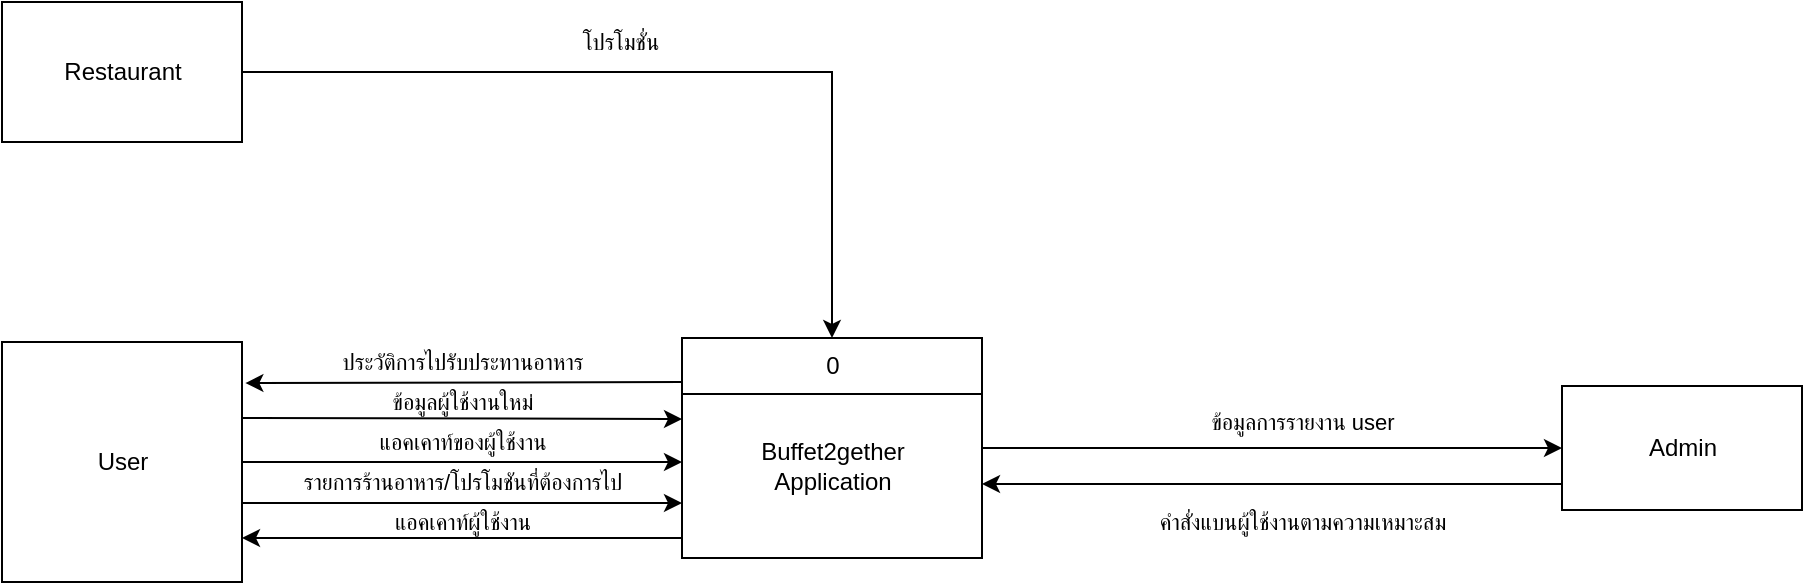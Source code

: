 <mxfile version="12.8.8" pages="4"><diagram id="Ekr2DsSR3dvGfaOWxkSH" name="Page-1"><mxGraphModel dx="1422" dy="745" grid="1" gridSize="10" guides="1" tooltips="1" connect="1" arrows="1" fold="1" page="1" pageScale="1" pageWidth="1169" pageHeight="827" math="0" shadow="0"><root><mxCell id="0"/><mxCell id="1" parent="0"/><mxCell id="URxPF6KLfYyfOSExGo5i-29" value="ข้อมูลการรายงาน user" style="edgeStyle=orthogonalEdgeStyle;rounded=0;orthogonalLoop=1;jettySize=auto;html=1;exitX=1;exitY=0.5;exitDx=0;exitDy=0;entryX=0;entryY=0.5;entryDx=0;entryDy=0;" parent="1" source="URxPF6KLfYyfOSExGo5i-9" target="URxPF6KLfYyfOSExGo5i-16" edge="1"><mxGeometry x="0.103" y="13" relative="1" as="geometry"><mxPoint as="offset"/></mxGeometry></mxCell><mxCell id="URxPF6KLfYyfOSExGo5i-9" value="0&lt;br&gt;&lt;br&gt;&lt;br&gt;Buffet2gether&lt;br&gt;Application" style="swimlane;fontStyle=0;childLayout=stackLayout;horizontal=1;startSize=28;fillColor=#ffffff;horizontalStack=0;resizeParent=1;resizeParentMax=0;resizeLast=0;collapsible=0;marginBottom=0;swimlaneFillColor=#ffffff;html=1;labelPosition=center;verticalLabelPosition=middle;align=center;verticalAlign=top;" parent="1" vertex="1"><mxGeometry x="530" y="288" width="150" height="110" as="geometry"/></mxCell><mxCell id="iYA3DzMT0zbU-g9O0Kyf-1" value="แอคเคาท์ผู้ใช้งาน" style="endArrow=classic;html=1;" parent="URxPF6KLfYyfOSExGo5i-9" edge="1"><mxGeometry y="-8" width="50" height="50" relative="1" as="geometry"><mxPoint y="100" as="sourcePoint"/><mxPoint x="-220" y="100" as="targetPoint"/><mxPoint as="offset"/></mxGeometry></mxCell><mxCell id="URxPF6KLfYyfOSExGo5i-18" value="โปรโมชั่น" style="edgeStyle=orthogonalEdgeStyle;rounded=0;orthogonalLoop=1;jettySize=auto;html=1;exitX=1;exitY=0.5;exitDx=0;exitDy=0;entryX=0.5;entryY=0;entryDx=0;entryDy=0;" parent="1" source="URxPF6KLfYyfOSExGo5i-11" target="URxPF6KLfYyfOSExGo5i-9" edge="1"><mxGeometry x="-0.116" y="15" relative="1" as="geometry"><mxPoint as="offset"/></mxGeometry></mxCell><mxCell id="URxPF6KLfYyfOSExGo5i-11" value="Restaurant" style="html=1;dashed=0;whitespace=wrap;" parent="1" vertex="1"><mxGeometry x="190" y="120" width="120" height="70" as="geometry"/></mxCell><mxCell id="URxPF6KLfYyfOSExGo5i-19" value="แอคเคาท์ของผู้ใช้งาน" style="edgeStyle=orthogonalEdgeStyle;rounded=0;orthogonalLoop=1;jettySize=auto;html=1;exitX=1;exitY=0.5;exitDx=0;exitDy=0;" parent="1" source="URxPF6KLfYyfOSExGo5i-12" edge="1"><mxGeometry y="10" relative="1" as="geometry"><mxPoint as="offset"/><mxPoint x="530" y="350" as="targetPoint"/><Array as="points"><mxPoint x="530" y="350"/></Array></mxGeometry></mxCell><mxCell id="URxPF6KLfYyfOSExGo5i-12" value="User" style="html=1;dashed=0;whitespace=wrap;" parent="1" vertex="1"><mxGeometry x="190" y="290" width="120" height="120" as="geometry"/></mxCell><mxCell id="URxPF6KLfYyfOSExGo5i-20" value="คำสั่งแบนผู้ใช้งานตามความเหมาะสม" style="edgeStyle=orthogonalEdgeStyle;rounded=0;orthogonalLoop=1;jettySize=auto;html=1;exitX=0.002;exitY=0.791;exitDx=0;exitDy=0;exitPerimeter=0;" parent="1" source="URxPF6KLfYyfOSExGo5i-16" edge="1"><mxGeometry x="-0.103" y="19" relative="1" as="geometry"><mxPoint as="offset"/><mxPoint x="680" y="361" as="targetPoint"/></mxGeometry></mxCell><mxCell id="URxPF6KLfYyfOSExGo5i-16" value="Admin" style="html=1;dashed=0;whitespace=wrap;" parent="1" vertex="1"><mxGeometry x="970" y="312" width="120" height="62" as="geometry"/></mxCell><mxCell id="URxPF6KLfYyfOSExGo5i-23" value="รายการร้านอาหาร/โปรโมชันที่ต้องการไป" style="endArrow=classic;html=1;exitX=1;exitY=0.671;exitDx=0;exitDy=0;exitPerimeter=0;" parent="1" source="URxPF6KLfYyfOSExGo5i-12" edge="1"><mxGeometry x="0.0" y="11" width="50" height="50" relative="1" as="geometry"><mxPoint x="360" y="370" as="sourcePoint"/><mxPoint x="530" y="370.5" as="targetPoint"/><mxPoint as="offset"/></mxGeometry></mxCell><mxCell id="URxPF6KLfYyfOSExGo5i-24" value="ข้อมูลผู้ใช้งานใหม่" style="endArrow=classic;html=1;exitX=1;exitY=0.25;exitDx=0;exitDy=0;" parent="1" edge="1"><mxGeometry x="-0.0" y="8" width="50" height="50" relative="1" as="geometry"><mxPoint x="310" y="328.0" as="sourcePoint"/><mxPoint x="530" y="328.5" as="targetPoint"/><mxPoint as="offset"/></mxGeometry></mxCell><mxCell id="iYA3DzMT0zbU-g9O0Kyf-3" value="ประวัติการไปรับประทานอาหาร" style="endArrow=classic;html=1;entryX=1.014;entryY=0.171;entryDx=0;entryDy=0;entryPerimeter=0;" parent="1" target="URxPF6KLfYyfOSExGo5i-12" edge="1"><mxGeometry x="0.007" y="-10" width="50" height="50" relative="1" as="geometry"><mxPoint x="530" y="310" as="sourcePoint"/><mxPoint x="580" y="260" as="targetPoint"/><mxPoint as="offset"/></mxGeometry></mxCell></root></mxGraphModel></diagram><diagram id="QfVVAUPc-geg5d_-R5rh" name="Page-2"><mxGraphModel dx="1422" dy="745" grid="1" gridSize="10" guides="1" tooltips="1" connect="1" arrows="1" fold="1" page="1" pageScale="1" pageWidth="1169" pageHeight="827" math="0" shadow="0"><root><mxCell id="Fux1MSr0-JYfZC3bp2ul-0"/><mxCell id="Fux1MSr0-JYfZC3bp2ul-1" parent="Fux1MSr0-JYfZC3bp2ul-0"/><mxCell id="bfdetfyk2lyHB_GmVKIp-1" value="โปรโมชั่น" style="edgeStyle=orthogonalEdgeStyle;rounded=0;orthogonalLoop=1;jettySize=auto;html=1;exitX=1;exitY=0.5;exitDx=0;exitDy=0;entryX=0;entryY=0.5;entryDx=0;entryDy=0;" parent="Fux1MSr0-JYfZC3bp2ul-1" source="PpTtI-d4CIjuD81JHdtm-0" target="bfdetfyk2lyHB_GmVKIp-0" edge="1"><mxGeometry x="-0.111" y="15" relative="1" as="geometry"><mxPoint as="offset"/></mxGeometry></mxCell><mxCell id="PpTtI-d4CIjuD81JHdtm-0" value="Restaurant" style="html=1;dashed=0;whitespace=wrap;" parent="Fux1MSr0-JYfZC3bp2ul-1" vertex="1"><mxGeometry x="275" y="80" width="120" height="70" as="geometry"/></mxCell><mxCell id="bfdetfyk2lyHB_GmVKIp-11" value="แอคเคาท์ผู้ใช้งาน" style="edgeStyle=orthogonalEdgeStyle;rounded=0;orthogonalLoop=1;jettySize=auto;html=1;exitX=1;exitY=0.5;exitDx=0;exitDy=0;entryX=0;entryY=0.5;entryDx=0;entryDy=0;" parent="Fux1MSr0-JYfZC3bp2ul-1" source="PpTtI-d4CIjuD81JHdtm-1" target="bfdetfyk2lyHB_GmVKIp-6" edge="1"><mxGeometry y="15" relative="1" as="geometry"><mxPoint as="offset"/></mxGeometry></mxCell><mxCell id="bfdetfyk2lyHB_GmVKIp-17" value="รายการร้านอาหาร/โปรโมชั่นที่ต้องการไป" style="edgeStyle=orthogonalEdgeStyle;rounded=0;orthogonalLoop=1;jettySize=auto;html=1;exitX=0.75;exitY=0;exitDx=0;exitDy=0;entryX=0.25;entryY=0;entryDx=0;entryDy=0;" parent="Fux1MSr0-JYfZC3bp2ul-1" source="PpTtI-d4CIjuD81JHdtm-1" target="bfdetfyk2lyHB_GmVKIp-7" edge="1"><mxGeometry x="0.006" y="10" relative="1" as="geometry"><mxPoint as="offset"/></mxGeometry></mxCell><mxCell id="bfdetfyk2lyHB_GmVKIp-20" value="ข้อมูลผู้ใช้งานใหม่" style="edgeStyle=orthogonalEdgeStyle;rounded=0;orthogonalLoop=1;jettySize=auto;html=1;exitX=0.75;exitY=1;exitDx=0;exitDy=0;entryX=0;entryY=0.5;entryDx=0;entryDy=0;" parent="Fux1MSr0-JYfZC3bp2ul-1" source="PpTtI-d4CIjuD81JHdtm-1" target="bfdetfyk2lyHB_GmVKIp-10" edge="1"><mxGeometry x="0.562" y="15" relative="1" as="geometry"><mxPoint as="offset"/></mxGeometry></mxCell><mxCell id="PpTtI-d4CIjuD81JHdtm-1" value="User" style="html=1;dashed=0;whitespace=wrap;" parent="Fux1MSr0-JYfZC3bp2ul-1" vertex="1"><mxGeometry x="60" y="280" width="100" height="70" as="geometry"/></mxCell><mxCell id="bfdetfyk2lyHB_GmVKIp-27" value="คำสั่งแบนผู้ใช้งานตามความเหมาะสม" style="edgeStyle=orthogonalEdgeStyle;rounded=0;orthogonalLoop=1;jettySize=auto;html=1;exitX=0;exitY=0.75;exitDx=0;exitDy=0;entryX=0;entryY=0.5;entryDx=0;entryDy=0;" parent="Fux1MSr0-JYfZC3bp2ul-1" source="PpTtI-d4CIjuD81JHdtm-2" target="bfdetfyk2lyHB_GmVKIp-25" edge="1"><mxGeometry x="-0.232" y="18" relative="1" as="geometry"><mxPoint as="offset"/></mxGeometry></mxCell><mxCell id="PpTtI-d4CIjuD81JHdtm-2" value="Admin" style="html=1;dashed=0;whitespace=wrap;" parent="Fux1MSr0-JYfZC3bp2ul-1" vertex="1"><mxGeometry x="760" y="530" width="120" height="70" as="geometry"/></mxCell><mxCell id="bfdetfyk2lyHB_GmVKIp-2" style="edgeStyle=orthogonalEdgeStyle;rounded=0;orthogonalLoop=1;jettySize=auto;html=1;exitX=1;exitY=0.5;exitDx=0;exitDy=0;entryX=0;entryY=0.5;entryDx=0;entryDy=0;" parent="Fux1MSr0-JYfZC3bp2ul-1" source="bfdetfyk2lyHB_GmVKIp-0" edge="1"><mxGeometry relative="1" as="geometry"><mxPoint x="715" y="115" as="targetPoint"/></mxGeometry></mxCell><mxCell id="bfdetfyk2lyHB_GmVKIp-4" value="D3&amp;nbsp; &amp;nbsp; &amp;nbsp;ข้อมูลโปรโมชั่น" style="html=1;dashed=0;whitespace=wrap;shape=mxgraph.dfd.dataStoreID;align=left;spacingLeft=3;points=[[0,0],[0.5,0],[1,0],[0,0.5],[1,0.5],[0,1],[0.5,1],[1,1]];" parent="Fux1MSr0-JYfZC3bp2ul-1" vertex="1"><mxGeometry x="715" y="100" width="150" height="30" as="geometry"/></mxCell><mxCell id="bfdetfyk2lyHB_GmVKIp-12" value="ข้อมูล user" style="edgeStyle=orthogonalEdgeStyle;rounded=0;orthogonalLoop=1;jettySize=auto;html=1;exitX=1;exitY=0.5;exitDx=0;exitDy=0;entryX=0;entryY=0.5;entryDx=0;entryDy=0;" parent="Fux1MSr0-JYfZC3bp2ul-1" source="bfdetfyk2lyHB_GmVKIp-6" target="bfdetfyk2lyHB_GmVKIp-7" edge="1"><mxGeometry y="15" relative="1" as="geometry"><mxPoint as="offset"/></mxGeometry></mxCell><mxCell id="bfdetfyk2lyHB_GmVKIp-18" value="ข้อมูล user" style="edgeStyle=orthogonalEdgeStyle;rounded=0;orthogonalLoop=1;jettySize=auto;html=1;exitX=0.25;exitY=1;exitDx=0;exitDy=0;entryX=0.251;entryY=-0.024;entryDx=0;entryDy=0;entryPerimeter=0;" parent="Fux1MSr0-JYfZC3bp2ul-1" source="bfdetfyk2lyHB_GmVKIp-6" target="bfdetfyk2lyHB_GmVKIp-9" edge="1"><mxGeometry x="-0.002" y="-40" relative="1" as="geometry"><mxPoint as="offset"/></mxGeometry></mxCell><mxCell id="bfdetfyk2lyHB_GmVKIp-6" value="1&lt;br&gt;&lt;br&gt;&lt;br&gt;Login" style="swimlane;fontStyle=0;childLayout=stackLayout;horizontal=1;startSize=28;fillColor=#ffffff;horizontalStack=0;resizeParent=1;resizeParentMax=0;resizeLast=0;collapsible=0;marginBottom=0;swimlaneFillColor=#ffffff;html=1;labelPosition=center;verticalLabelPosition=middle;align=center;verticalAlign=top;" parent="Fux1MSr0-JYfZC3bp2ul-1" vertex="1"><mxGeometry x="260" y="270" width="120" height="90" as="geometry"/></mxCell><mxCell id="bfdetfyk2lyHB_GmVKIp-13" value="คำร้องจาก user" style="edgeStyle=orthogonalEdgeStyle;rounded=0;orthogonalLoop=1;jettySize=auto;html=1;exitX=1;exitY=0.5;exitDx=0;exitDy=0;entryX=0;entryY=0.5;entryDx=0;entryDy=0;" parent="Fux1MSr0-JYfZC3bp2ul-1" source="bfdetfyk2lyHB_GmVKIp-7" target="bfdetfyk2lyHB_GmVKIp-8" edge="1"><mxGeometry x="-0.091" y="15" relative="1" as="geometry"><mxPoint as="offset"/></mxGeometry></mxCell><mxCell id="bfdetfyk2lyHB_GmVKIp-16" value="ประวัติการไปรับประทานอาหาร" style="edgeStyle=orthogonalEdgeStyle;rounded=0;orthogonalLoop=1;jettySize=auto;html=1;entryX=0.25;entryY=0;entryDx=0;entryDy=0;exitX=0.75;exitY=0;exitDx=0;exitDy=0;" parent="Fux1MSr0-JYfZC3bp2ul-1" target="PpTtI-d4CIjuD81JHdtm-1" edge="1" source="bfdetfyk2lyHB_GmVKIp-7"><mxGeometry x="-0.012" y="-10" relative="1" as="geometry"><mxPoint x="1" as="offset"/><mxPoint x="540" y="360" as="sourcePoint"/><Array as="points"><mxPoint x="558" y="210"/><mxPoint x="85" y="210"/></Array></mxGeometry></mxCell><mxCell id="bfdetfyk2lyHB_GmVKIp-7" value="3&lt;br&gt;&lt;br&gt;&lt;br&gt;การหาโต๊ะ" style="swimlane;fontStyle=0;childLayout=stackLayout;horizontal=1;startSize=28;fillColor=#ffffff;horizontalStack=0;resizeParent=1;resizeParentMax=0;resizeLast=0;collapsible=0;marginBottom=0;swimlaneFillColor=#ffffff;html=1;labelPosition=center;verticalLabelPosition=middle;align=center;verticalAlign=top;" parent="Fux1MSr0-JYfZC3bp2ul-1" vertex="1"><mxGeometry x="460" y="270" width="130" height="90" as="geometry"/></mxCell><mxCell id="bfdetfyk2lyHB_GmVKIp-9" value="D1&amp;nbsp; &amp;nbsp; &amp;nbsp;ข้อมูล user" style="html=1;dashed=0;whitespace=wrap;shape=mxgraph.dfd.dataStoreID;align=left;spacingLeft=3;points=[[0,0],[0.5,0],[1,0],[0,0.5],[1,0.5],[0,1],[0.5,1],[1,1]];" parent="Fux1MSr0-JYfZC3bp2ul-1" vertex="1"><mxGeometry x="260" y="420" width="120" height="30" as="geometry"/></mxCell><mxCell id="bfdetfyk2lyHB_GmVKIp-21" value="ข้อมูล user" style="edgeStyle=orthogonalEdgeStyle;rounded=0;orthogonalLoop=1;jettySize=auto;html=1;exitX=0.5;exitY=0;exitDx=0;exitDy=0;entryX=0.5;entryY=1;entryDx=0;entryDy=0;" parent="Fux1MSr0-JYfZC3bp2ul-1" source="bfdetfyk2lyHB_GmVKIp-10" target="bfdetfyk2lyHB_GmVKIp-9" edge="1"><mxGeometry x="-0.2" y="-30" relative="1" as="geometry"><mxPoint as="offset"/></mxGeometry></mxCell><mxCell id="bfdetfyk2lyHB_GmVKIp-22" value="แอคเคาท์ผู้ใช้งาน" style="edgeStyle=orthogonalEdgeStyle;rounded=0;orthogonalLoop=1;jettySize=auto;html=1;exitX=0;exitY=0.75;exitDx=0;exitDy=0;entryX=0.25;entryY=1;entryDx=0;entryDy=0;" parent="Fux1MSr0-JYfZC3bp2ul-1" source="bfdetfyk2lyHB_GmVKIp-10" target="PpTtI-d4CIjuD81JHdtm-1" edge="1"><mxGeometry x="-0.417" y="15" relative="1" as="geometry"><mxPoint as="offset"/></mxGeometry></mxCell><mxCell id="bfdetfyk2lyHB_GmVKIp-10" value="2&lt;br&gt;&lt;br&gt;&lt;br&gt;เพิ่มข้อมูล user ใหม่" style="swimlane;fontStyle=0;childLayout=stackLayout;horizontal=1;startSize=28;fillColor=#ffffff;horizontalStack=0;resizeParent=1;resizeParentMax=0;resizeLast=0;collapsible=0;marginBottom=0;swimlaneFillColor=#ffffff;html=1;labelPosition=center;verticalLabelPosition=middle;align=center;verticalAlign=top;" parent="Fux1MSr0-JYfZC3bp2ul-1" vertex="1"><mxGeometry x="260" y="500" width="120" height="90" as="geometry"/></mxCell><mxCell id="bfdetfyk2lyHB_GmVKIp-28" value="คำสั่งแบนผู้ใช้งาน" style="edgeStyle=orthogonalEdgeStyle;rounded=0;orthogonalLoop=1;jettySize=auto;html=1;exitX=1;exitY=0.5;exitDx=0;exitDy=0;entryX=0;entryY=0.5;entryDx=0;entryDy=0;" parent="Fux1MSr0-JYfZC3bp2ul-1" source="bfdetfyk2lyHB_GmVKIp-25" target="bfdetfyk2lyHB_GmVKIp-26" edge="1"><mxGeometry y="15" relative="1" as="geometry"><mxPoint as="offset"/></mxGeometry></mxCell><mxCell id="bfdetfyk2lyHB_GmVKIp-26" value="D1&amp;nbsp; &amp;nbsp; &amp;nbsp;ข้อมูล user" style="html=1;dashed=0;whitespace=wrap;shape=mxgraph.dfd.dataStoreID;align=left;spacingLeft=3;points=[[0,0],[0.5,0],[1,0],[0,0.5],[1,0.5],[0,1],[0.5,1],[1,1]];" parent="Fux1MSr0-JYfZC3bp2ul-1" vertex="1"><mxGeometry x="950" y="690" width="120" height="30" as="geometry"/></mxCell><mxCell id="bfdetfyk2lyHB_GmVKIp-29" value="โปรโมชั่น" style="text;html=1;" parent="Fux1MSr0-JYfZC3bp2ul-1" vertex="1"><mxGeometry x="645" y="90" width="70" height="30" as="geometry"/></mxCell><mxCell id="6cZwT4rAgHabjQVUtg0U-0" value="ข้อมูล user" style="endArrow=classic;html=1;entryX=0.75;entryY=1;entryDx=0;entryDy=0;" parent="Fux1MSr0-JYfZC3bp2ul-1" target="bfdetfyk2lyHB_GmVKIp-6" edge="1"><mxGeometry y="-40" width="50" height="50" relative="1" as="geometry"><mxPoint x="350" y="420" as="sourcePoint"/><mxPoint x="400" y="370" as="targetPoint"/><mxPoint as="offset"/></mxGeometry></mxCell><mxCell id="bfdetfyk2lyHB_GmVKIp-25" value="7&lt;br&gt;&lt;br&gt;&lt;br&gt;ระงับการใช้งานแอคเคาท์&lt;br&gt;ที่ไม่เหมาะสม" style="swimlane;fontStyle=0;childLayout=stackLayout;horizontal=1;startSize=28;fillColor=#ffffff;horizontalStack=0;resizeParent=1;resizeParentMax=0;resizeLast=0;collapsible=0;marginBottom=0;swimlaneFillColor=#ffffff;html=1;labelPosition=center;verticalLabelPosition=middle;align=center;verticalAlign=top;" parent="Fux1MSr0-JYfZC3bp2ul-1" vertex="1"><mxGeometry x="480" y="660" width="160" height="90" as="geometry"/></mxCell><mxCell id="bfdetfyk2lyHB_GmVKIp-8" value="4&lt;br&gt;&lt;br&gt;&lt;br&gt;report" style="swimlane;fontStyle=0;childLayout=stackLayout;horizontal=1;startSize=28;fillColor=#ffffff;horizontalStack=0;resizeParent=1;resizeParentMax=0;resizeLast=0;collapsible=0;marginBottom=0;swimlaneFillColor=#ffffff;html=1;labelPosition=center;verticalLabelPosition=middle;align=center;verticalAlign=top;" parent="Fux1MSr0-JYfZC3bp2ul-1" vertex="1"><mxGeometry x="760" y="270" width="120" height="90" as="geometry"/></mxCell><mxCell id="xtgeVK8krBLpiMRwq3iV-2" value="ข้อมูลการรายงาน user" style="edgeStyle=orthogonalEdgeStyle;rounded=0;orthogonalLoop=1;jettySize=auto;html=1;exitX=0.5;exitY=1;exitDx=0;exitDy=0;entryX=0.5;entryY=0;entryDx=0;entryDy=0;" parent="Fux1MSr0-JYfZC3bp2ul-1" source="xtgeVK8krBLpiMRwq3iV-0" target="PpTtI-d4CIjuD81JHdtm-2" edge="1"><mxGeometry y="70" relative="1" as="geometry"><mxPoint as="offset"/></mxGeometry></mxCell><mxCell id="xtgeVK8krBLpiMRwq3iV-0" value="D4&amp;nbsp; &amp;nbsp; &amp;nbsp;ข้อมูลการรายงาน user" style="html=1;dashed=0;whitespace=wrap;shape=mxgraph.dfd.dataStoreID;align=left;spacingLeft=3;points=[[0,0],[0.5,0],[1,0],[0,0.5],[1,0.5],[0,1],[0.5,1],[1,1]];" parent="Fux1MSr0-JYfZC3bp2ul-1" vertex="1"><mxGeometry x="735" y="420" width="170" height="30" as="geometry"/></mxCell><mxCell id="xtgeVK8krBLpiMRwq3iV-1" value="คำร้องจากผู้ใช้งาน" style="edgeStyle=orthogonalEdgeStyle;rounded=0;orthogonalLoop=1;jettySize=auto;html=1;exitX=0.5;exitY=1;exitDx=0;exitDy=0;entryX=0.5;entryY=0;entryDx=0;entryDy=0;" parent="Fux1MSr0-JYfZC3bp2ul-1" source="bfdetfyk2lyHB_GmVKIp-8" target="xtgeVK8krBLpiMRwq3iV-0" edge="1"><mxGeometry x="-0.143" y="50" relative="1" as="geometry"><mxPoint as="offset"/><mxPoint x="820" y="360" as="sourcePoint"/><mxPoint x="760" y="430" as="targetPoint"/></mxGeometry></mxCell><mxCell id="bfdetfyk2lyHB_GmVKIp-0" value="5&lt;br&gt;&lt;br&gt;&lt;br&gt;ขอเพิ่มโปรโมชั่นและลบ" style="swimlane;fontStyle=0;childLayout=stackLayout;horizontal=1;startSize=28;fillColor=#ffffff;horizontalStack=0;resizeParent=1;resizeParentMax=0;resizeLast=0;collapsible=0;marginBottom=0;swimlaneFillColor=#ffffff;html=1;labelPosition=center;verticalLabelPosition=middle;align=center;verticalAlign=top;" parent="Fux1MSr0-JYfZC3bp2ul-1" vertex="1"><mxGeometry x="485" y="70" width="150" height="90" as="geometry"/></mxCell></root></mxGraphModel></diagram><diagram id="6sg0JGdo2h55IbxI8pTm" name="Page-3"><mxGraphModel dx="1422" dy="745" grid="1" gridSize="10" guides="1" tooltips="1" connect="1" arrows="1" fold="1" page="1" pageScale="1" pageWidth="1169" pageHeight="827" math="0" shadow="0"><root><mxCell id="3755rvfRakYpf6TaCUAn-0"/><mxCell id="3755rvfRakYpf6TaCUAn-1" parent="3755rvfRakYpf6TaCUAn-0"/><mxCell id="3755rvfRakYpf6TaCUAn-8" value="ข้อมูล user" style="edgeStyle=orthogonalEdgeStyle;rounded=0;orthogonalLoop=1;jettySize=auto;html=1;exitX=1;exitY=0.5;exitDx=0;exitDy=0;entryX=0;entryY=0.5;entryDx=0;entryDy=0;" parent="3755rvfRakYpf6TaCUAn-1" source="3755rvfRakYpf6TaCUAn-2" target="3755rvfRakYpf6TaCUAn-3" edge="1"><mxGeometry x="-0.048" y="10" relative="1" as="geometry"><mxPoint as="offset"/></mxGeometry></mxCell><mxCell id="3755rvfRakYpf6TaCUAn-9" style="edgeStyle=orthogonalEdgeStyle;rounded=0;orthogonalLoop=1;jettySize=auto;html=1;exitX=0.75;exitY=1;exitDx=0;exitDy=0;entryX=0.25;entryY=0;entryDx=0;entryDy=0;" parent="3755rvfRakYpf6TaCUAn-1" source="3755rvfRakYpf6TaCUAn-2" target="3755rvfRakYpf6TaCUAn-4" edge="1"><mxGeometry relative="1" as="geometry"/></mxCell><mxCell id="3755rvfRakYpf6TaCUAn-2" value="3.1&lt;br&gt;&lt;br&gt;&lt;br&gt;เลือกร้าน/โปรโมชั่น" style="swimlane;fontStyle=0;childLayout=stackLayout;horizontal=1;startSize=28;fillColor=#ffffff;horizontalStack=0;resizeParent=1;resizeParentMax=0;resizeLast=0;collapsible=0;marginBottom=0;swimlaneFillColor=#ffffff;html=1;labelPosition=center;verticalLabelPosition=middle;align=center;verticalAlign=top;" parent="3755rvfRakYpf6TaCUAn-1" vertex="1"><mxGeometry x="200" y="165" width="120" height="90" as="geometry"/></mxCell><mxCell id="3755rvfRakYpf6TaCUAn-10" value="ข้อมูลเงื่อนไขกลุ่ม" style="edgeStyle=orthogonalEdgeStyle;rounded=0;orthogonalLoop=1;jettySize=auto;html=1;exitX=0.25;exitY=1;exitDx=0;exitDy=0;entryX=0.75;entryY=0;entryDx=0;entryDy=0;" parent="3755rvfRakYpf6TaCUAn-1" source="3755rvfRakYpf6TaCUAn-3" target="3755rvfRakYpf6TaCUAn-4" edge="1"><mxGeometry x="0.033" y="-17" relative="1" as="geometry"><mxPoint x="1" as="offset"/></mxGeometry></mxCell><mxCell id="3755rvfRakYpf6TaCUAn-3" value="3.2&lt;br&gt;&lt;br&gt;&lt;br&gt;สร้างกลุ่ม&lt;br&gt;กำหนดเงื่อนไข" style="swimlane;fontStyle=0;childLayout=stackLayout;horizontal=1;startSize=28;fillColor=#ffffff;horizontalStack=0;resizeParent=1;resizeParentMax=0;resizeLast=0;collapsible=0;marginBottom=0;swimlaneFillColor=#ffffff;html=1;labelPosition=center;verticalLabelPosition=middle;align=center;verticalAlign=top;" parent="3755rvfRakYpf6TaCUAn-1" vertex="1"><mxGeometry x="530" y="160" width="120" height="100" as="geometry"/></mxCell><mxCell id="3755rvfRakYpf6TaCUAn-13" value="ผลการ matching" style="edgeStyle=orthogonalEdgeStyle;rounded=0;orthogonalLoop=1;jettySize=auto;html=1;exitX=1;exitY=0.25;exitDx=0;exitDy=0;entryX=0;entryY=0.25;entryDx=0;entryDy=0;" parent="3755rvfRakYpf6TaCUAn-1" source="3755rvfRakYpf6TaCUAn-4" target="3755rvfRakYpf6TaCUAn-5" edge="1"><mxGeometry x="-0.059" y="18" relative="1" as="geometry"><Array as="points"><mxPoint x="440" y="378"/><mxPoint x="440" y="378"/></Array><mxPoint y="1" as="offset"/></mxGeometry></mxCell><mxCell id="3755rvfRakYpf6TaCUAn-4" value="3.3&lt;br&gt;&lt;br&gt;&lt;br&gt;matching" style="swimlane;fontStyle=0;childLayout=stackLayout;horizontal=1;startSize=28;fillColor=#ffffff;horizontalStack=0;resizeParent=1;resizeParentMax=0;resizeLast=0;collapsible=0;marginBottom=0;swimlaneFillColor=#ffffff;html=1;labelPosition=center;verticalLabelPosition=middle;align=center;verticalAlign=top;" parent="3755rvfRakYpf6TaCUAn-1" vertex="1"><mxGeometry x="260" y="355" width="120" height="90" as="geometry"/></mxCell><mxCell id="SahlhhcXaEvWSGhLICCb-7" value="ข้อมูล user" style="endArrow=classic;html=1;entryX=0.17;entryY=0.028;entryDx=0;entryDy=0;entryPerimeter=0;" parent="3755rvfRakYpf6TaCUAn-4" target="SahlhhcXaEvWSGhLICCb-1" edge="1"><mxGeometry x="-0.007" y="30" width="50" height="50" relative="1" as="geometry"><mxPoint x="20" y="90" as="sourcePoint"/><mxPoint x="70" y="40" as="targetPoint"/><mxPoint as="offset"/></mxGeometry></mxCell><mxCell id="3755rvfRakYpf6TaCUAn-14" value="ผลการตอบรับ" style="edgeStyle=orthogonalEdgeStyle;rounded=0;orthogonalLoop=1;jettySize=auto;html=1;exitX=1;exitY=0.5;exitDx=0;exitDy=0;entryX=0;entryY=0.5;entryDx=0;entryDy=0;" parent="3755rvfRakYpf6TaCUAn-1" source="3755rvfRakYpf6TaCUAn-5" target="3755rvfRakYpf6TaCUAn-7" edge="1"><mxGeometry x="-0.048" y="15" relative="1" as="geometry"><mxPoint as="offset"/></mxGeometry></mxCell><mxCell id="3755rvfRakYpf6TaCUAn-17" value="ผลการปฏิเสธ" style="edgeStyle=orthogonalEdgeStyle;rounded=0;orthogonalLoop=1;jettySize=auto;html=1;exitX=0.5;exitY=1;exitDx=0;exitDy=0;entryX=1;entryY=0.5;entryDx=0;entryDy=0;" parent="3755rvfRakYpf6TaCUAn-1" source="3755rvfRakYpf6TaCUAn-5" target="3755rvfRakYpf6TaCUAn-6" edge="1"><mxGeometry x="-0.035" y="40" relative="1" as="geometry"><mxPoint as="offset"/></mxGeometry></mxCell><mxCell id="3755rvfRakYpf6TaCUAn-5" value="3.4&lt;br&gt;&lt;br&gt;&lt;br&gt;แจ้งเตือนการ&lt;br&gt;matching" style="swimlane;fontStyle=0;childLayout=stackLayout;horizontal=1;startSize=28;fillColor=#ffffff;horizontalStack=0;resizeParent=1;resizeParentMax=0;resizeLast=0;collapsible=0;marginBottom=0;swimlaneFillColor=#ffffff;html=1;labelPosition=center;verticalLabelPosition=middle;align=center;verticalAlign=top;" parent="3755rvfRakYpf6TaCUAn-1" vertex="1"><mxGeometry x="550" y="350" width="120" height="110" as="geometry"/></mxCell><mxCell id="3755rvfRakYpf6TaCUAn-11" value="ข้อมูล user" style="edgeStyle=orthogonalEdgeStyle;rounded=0;orthogonalLoop=1;jettySize=auto;html=1;exitX=0;exitY=0.5;exitDx=0;exitDy=0;entryX=0.25;entryY=1;entryDx=0;entryDy=0;" parent="3755rvfRakYpf6TaCUAn-1" source="3755rvfRakYpf6TaCUAn-6" target="3755rvfRakYpf6TaCUAn-2" edge="1"><mxGeometry x="-0.676" y="-20" relative="1" as="geometry"><mxPoint as="offset"/></mxGeometry></mxCell><mxCell id="3755rvfRakYpf6TaCUAn-6" value="3.5&lt;br&gt;&lt;br&gt;&lt;br&gt;รอ timeout" style="swimlane;fontStyle=0;childLayout=stackLayout;horizontal=1;startSize=28;fillColor=#ffffff;horizontalStack=0;resizeParent=1;resizeParentMax=0;resizeLast=0;collapsible=0;marginBottom=0;swimlaneFillColor=#ffffff;html=1;labelPosition=center;verticalLabelPosition=middle;align=center;verticalAlign=top;" parent="3755rvfRakYpf6TaCUAn-1" vertex="1"><mxGeometry x="390" y="605" width="120" height="90" as="geometry"/></mxCell><mxCell id="3755rvfRakYpf6TaCUAn-16" value="คำร้องจาก user" style="edgeStyle=orthogonalEdgeStyle;rounded=0;orthogonalLoop=1;jettySize=auto;html=1;exitX=0.5;exitY=1;exitDx=0;exitDy=0;entryX=0.5;entryY=0;entryDx=0;entryDy=0;" parent="3755rvfRakYpf6TaCUAn-1" source="3755rvfRakYpf6TaCUAn-7" target="DelbZo5HDMhPTHAmLXJ0-0" edge="1"><mxGeometry x="0.027" y="40" relative="1" as="geometry"><mxPoint x="1080" y="645" as="targetPoint"/><Array as="points"/><mxPoint as="offset"/></mxGeometry></mxCell><mxCell id="SahlhhcXaEvWSGhLICCb-2" value="ประวัติการไปรับประทาน buffet" style="edgeStyle=orthogonalEdgeStyle;rounded=0;orthogonalLoop=1;jettySize=auto;html=1;exitX=0.5;exitY=0;exitDx=0;exitDy=0;entryX=1;entryY=0.5;entryDx=0;entryDy=0;" parent="3755rvfRakYpf6TaCUAn-1" source="3755rvfRakYpf6TaCUAn-7" target="1Bnew8boHBte2U8wUIB0-0" edge="1"><mxGeometry x="0.326" y="-15" relative="1" as="geometry"><mxPoint x="1080" y="205" as="targetPoint"/><Array as="points"><mxPoint x="940" y="65"/></Array><mxPoint as="offset"/></mxGeometry></mxCell><mxCell id="3755rvfRakYpf6TaCUAn-7" value="3.6&lt;br&gt;&lt;br&gt;&lt;br&gt;meet up &amp;amp;&lt;br&gt;enjoy buffet" style="swimlane;fontStyle=0;childLayout=stackLayout;horizontal=1;startSize=28;fillColor=#ffffff;horizontalStack=0;resizeParent=1;resizeParentMax=0;resizeLast=0;collapsible=0;marginBottom=0;swimlaneFillColor=#ffffff;html=1;labelPosition=center;verticalLabelPosition=middle;align=center;verticalAlign=top;" parent="3755rvfRakYpf6TaCUAn-1" vertex="1"><mxGeometry x="880" y="355" width="120" height="100" as="geometry"/></mxCell><mxCell id="3755rvfRakYpf6TaCUAn-19" value="ผลการ matching" style="endArrow=classic;html=1;entryX=0.5;entryY=0;entryDx=0;entryDy=0;" parent="3755rvfRakYpf6TaCUAn-1" target="3755rvfRakYpf6TaCUAn-6" edge="1"><mxGeometry x="-0.097" y="50" width="50" height="50" relative="1" as="geometry"><mxPoint x="450" y="377" as="sourcePoint"/><mxPoint x="490" y="335" as="targetPoint"/><mxPoint as="offset"/></mxGeometry></mxCell><mxCell id="SahlhhcXaEvWSGhLICCb-4" value="ข้อมูลเงื่อนไขกลุ่ม" style="edgeStyle=orthogonalEdgeStyle;rounded=0;orthogonalLoop=1;jettySize=auto;html=1;exitX=0;exitY=1;exitDx=0;exitDy=0;" parent="3755rvfRakYpf6TaCUAn-1" source="SahlhhcXaEvWSGhLICCb-0" edge="1"><mxGeometry x="0.166" y="15" relative="1" as="geometry"><mxPoint x="650" y="224.793" as="targetPoint"/><Array as="points"><mxPoint x="740" y="225"/><mxPoint x="740" y="225"/></Array><mxPoint as="offset"/></mxGeometry></mxCell><mxCell id="SahlhhcXaEvWSGhLICCb-0" value="D2&amp;nbsp; &amp;nbsp; &amp;nbsp;กลุ่ม buffet" style="html=1;dashed=0;whitespace=wrap;shape=mxgraph.dfd.dataStoreID;align=left;spacingLeft=3;points=[[0,0],[0.5,0],[1,0],[0,0.5],[1,0.5],[0,1],[0.5,1],[1,1]];" parent="3755rvfRakYpf6TaCUAn-1" vertex="1"><mxGeometry x="760" y="185" width="120" height="50" as="geometry"/></mxCell><mxCell id="SahlhhcXaEvWSGhLICCb-1" value="D2&amp;nbsp; &amp;nbsp; &amp;nbsp;กลุ่ม buffet" style="html=1;dashed=0;whitespace=wrap;shape=mxgraph.dfd.dataStoreID;align=left;spacingLeft=3;points=[[0,0],[0.5,0],[1,0],[0,0.5],[1,0.5],[0,1],[0.5,1],[1,1]];" parent="3755rvfRakYpf6TaCUAn-1" vertex="1"><mxGeometry x="260" y="515" width="120" height="30" as="geometry"/></mxCell><mxCell id="SahlhhcXaEvWSGhLICCb-6" value="ข้อมูลเงื่อนไขกลุ่ม" style="endArrow=classic;html=1;" parent="3755rvfRakYpf6TaCUAn-1" edge="1"><mxGeometry x="-0.091" y="15" width="50" height="50" relative="1" as="geometry"><mxPoint x="650" y="195" as="sourcePoint"/><mxPoint x="760" y="195" as="targetPoint"/><mxPoint as="offset"/></mxGeometry></mxCell><mxCell id="SahlhhcXaEvWSGhLICCb-8" value="ข้อมูล user" style="endArrow=classic;html=1;" parent="3755rvfRakYpf6TaCUAn-1" edge="1"><mxGeometry y="-30" width="50" height="50" relative="1" as="geometry"><mxPoint x="360" y="515" as="sourcePoint"/><mxPoint x="360" y="445" as="targetPoint"/><mxPoint as="offset"/></mxGeometry></mxCell><mxCell id="SahlhhcXaEvWSGhLICCb-10" value="รายการร้านอาหาร/โปรโมชั่นที่ต้องการไป" style="endArrow=classic;html=1;entryX=0.5;entryY=0;entryDx=0;entryDy=0;" parent="3755rvfRakYpf6TaCUAn-1" source="1Bnew8boHBte2U8wUIB0-0" target="3755rvfRakYpf6TaCUAn-2" edge="1"><mxGeometry x="-0.077" y="100" width="50" height="50" relative="1" as="geometry"><mxPoint x="260" y="100" as="sourcePoint"/><mxPoint x="260" y="95" as="targetPoint"/><mxPoint as="offset"/></mxGeometry></mxCell><mxCell id="1Bnew8boHBte2U8wUIB0-0" value="User" style="html=1;dashed=0;whitespace=wrap;" parent="3755rvfRakYpf6TaCUAn-1" vertex="1"><mxGeometry x="210" y="30" width="100" height="70" as="geometry"/></mxCell><mxCell id="bXoVjjTCWKGjNGzurgq6-2" value="ข้อมูล user" style="edgeStyle=orthogonalEdgeStyle;rounded=0;orthogonalLoop=1;jettySize=auto;html=1;exitX=0.5;exitY=0;exitDx=0;exitDy=0;entryX=0;entryY=0.5;entryDx=0;entryDy=0;" parent="3755rvfRakYpf6TaCUAn-1" source="bXoVjjTCWKGjNGzurgq6-0" target="3755rvfRakYpf6TaCUAn-2" edge="1"><mxGeometry x="-0.385" y="-32" relative="1" as="geometry"><mxPoint x="30" y="-42" as="offset"/></mxGeometry></mxCell><mxCell id="bXoVjjTCWKGjNGzurgq6-0" value="1&lt;br&gt;&lt;br&gt;&lt;br&gt;Login" style="swimlane;fontStyle=0;childLayout=stackLayout;horizontal=1;startSize=28;fillColor=#ffffff;horizontalStack=0;resizeParent=1;resizeParentMax=0;resizeLast=0;collapsible=0;marginBottom=0;swimlaneFillColor=#ffffff;html=1;labelPosition=center;verticalLabelPosition=middle;align=center;verticalAlign=top;" parent="3755rvfRakYpf6TaCUAn-1" vertex="1"><mxGeometry x="50" y="250" width="120" height="90" as="geometry"/></mxCell><mxCell id="DelbZo5HDMhPTHAmLXJ0-0" value="4&lt;br&gt;&lt;br&gt;&lt;br&gt;report" style="swimlane;fontStyle=0;childLayout=stackLayout;horizontal=1;startSize=28;fillColor=#ffffff;horizontalStack=0;resizeParent=1;resizeParentMax=0;resizeLast=0;collapsible=0;marginBottom=0;swimlaneFillColor=#ffffff;html=1;labelPosition=center;verticalLabelPosition=middle;align=center;verticalAlign=top;" parent="3755rvfRakYpf6TaCUAn-1" vertex="1"><mxGeometry x="880" y="605" width="120" height="90" as="geometry"/></mxCell></root></mxGraphModel></diagram><diagram id="a7xCD8_CpGEMEXCmIt1I" name="Page-4"><mxGraphModel dx="1422" dy="745" grid="1" gridSize="10" guides="1" tooltips="1" connect="1" arrows="1" fold="1" page="1" pageScale="1" pageWidth="1169" pageHeight="827" math="0" shadow="0"><root><mxCell id="dDxeHaDcCiE4o98fTHO9-0"/><mxCell id="dDxeHaDcCiE4o98fTHO9-1" parent="dDxeHaDcCiE4o98fTHO9-0"/><mxCell id="7695yl6yd9gZsc2C2EJM-4" value="username/password" style="edgeStyle=orthogonalEdgeStyle;rounded=0;orthogonalLoop=1;jettySize=auto;html=1;exitX=0.75;exitY=1;exitDx=0;exitDy=0;entryX=0.5;entryY=0;entryDx=0;entryDy=0;" parent="dDxeHaDcCiE4o98fTHO9-1" source="dDxeHaDcCiE4o98fTHO9-2" target="Y8DWZLZjbrSYIlR2loHl-0" edge="1"><mxGeometry x="-0.176" y="-60" relative="1" as="geometry"><mxPoint as="offset"/></mxGeometry></mxCell><mxCell id="dDxeHaDcCiE4o98fTHO9-2" value="1.1&lt;br&gt;&lt;br&gt;&lt;br&gt;รับ &lt;br&gt;username/password" style="swimlane;fontStyle=0;childLayout=stackLayout;horizontal=1;startSize=28;fillColor=#ffffff;horizontalStack=0;resizeParent=1;resizeParentMax=0;resizeLast=0;collapsible=0;marginBottom=0;swimlaneFillColor=#ffffff;html=1;labelPosition=center;verticalLabelPosition=middle;align=center;verticalAlign=top;" parent="dDxeHaDcCiE4o98fTHO9-1" vertex="1"><mxGeometry x="320" y="110" width="120" height="95" as="geometry"/></mxCell><mxCell id="7695yl6yd9gZsc2C2EJM-10" value="username/password ที่ถูกต้อง" style="edgeStyle=orthogonalEdgeStyle;rounded=0;orthogonalLoop=1;jettySize=auto;html=1;exitX=0.5;exitY=1;exitDx=0;exitDy=0;entryX=0.5;entryY=0;entryDx=0;entryDy=0;" parent="dDxeHaDcCiE4o98fTHO9-1" source="Y8DWZLZjbrSYIlR2loHl-0" target="Y8DWZLZjbrSYIlR2loHl-1" edge="1"><mxGeometry x="0.059" y="-80" relative="1" as="geometry"><mxPoint as="offset"/></mxGeometry></mxCell><mxCell id="7695yl6yd9gZsc2C2EJM-12" value="username/password ที่ผิด" style="edgeStyle=orthogonalEdgeStyle;rounded=0;orthogonalLoop=1;jettySize=auto;html=1;exitX=1;exitY=0.5;exitDx=0;exitDy=0;entryX=0;entryY=0.5;entryDx=0;entryDy=0;" parent="dDxeHaDcCiE4o98fTHO9-1" source="Y8DWZLZjbrSYIlR2loHl-0" target="Y8DWZLZjbrSYIlR2loHl-3" edge="1"><mxGeometry y="18" relative="1" as="geometry"><mxPoint as="offset"/></mxGeometry></mxCell><mxCell id="Y8DWZLZjbrSYIlR2loHl-0" value="1.2&lt;br&gt;&lt;br&gt;&lt;br&gt;ตรวจสอบ&amp;nbsp;&lt;br&gt;username/password" style="swimlane;fontStyle=0;childLayout=stackLayout;horizontal=1;startSize=28;fillColor=#ffffff;horizontalStack=0;resizeParent=1;resizeParentMax=0;resizeLast=0;collapsible=0;marginBottom=0;swimlaneFillColor=#ffffff;html=1;labelPosition=center;verticalLabelPosition=middle;align=center;verticalAlign=top;" parent="dDxeHaDcCiE4o98fTHO9-1" vertex="1"><mxGeometry x="350" y="290" width="120" height="95" as="geometry"/></mxCell><mxCell id="7695yl6yd9gZsc2C2EJM-3" value="ข้อมูล user" style="endArrow=classic;html=1;" parent="Y8DWZLZjbrSYIlR2loHl-0" edge="1"><mxGeometry y="-10" width="50" height="50" relative="1" as="geometry"><mxPoint y="60" as="sourcePoint"/><mxPoint x="-100" y="60" as="targetPoint"/><mxPoint as="offset"/></mxGeometry></mxCell><mxCell id="7695yl6yd9gZsc2C2EJM-11" value="ข้อมูล user" style="edgeStyle=orthogonalEdgeStyle;rounded=0;orthogonalLoop=1;jettySize=auto;html=1;exitX=0.5;exitY=1;exitDx=0;exitDy=0;entryX=0.5;entryY=0;entryDx=0;entryDy=0;" parent="dDxeHaDcCiE4o98fTHO9-1" source="Y8DWZLZjbrSYIlR2loHl-1" target="Izz-8Zn4vbdhw1_-Hn8j-0" edge="1"><mxGeometry x="-0.067" y="30" relative="1" as="geometry"><mxPoint x="410" y="640" as="targetPoint"/><mxPoint as="offset"/></mxGeometry></mxCell><mxCell id="Y8DWZLZjbrSYIlR2loHl-1" value="1.3&lt;br&gt;&lt;br&gt;&lt;br&gt;หน้าต่างแสดงผล&lt;br&gt;สำหรับuser" style="swimlane;fontStyle=0;childLayout=stackLayout;horizontal=1;startSize=28;fillColor=#ffffff;horizontalStack=0;resizeParent=1;resizeParentMax=0;resizeLast=0;collapsible=0;marginBottom=0;swimlaneFillColor=#ffffff;html=1;labelPosition=center;verticalLabelPosition=middle;align=center;verticalAlign=top;" parent="dDxeHaDcCiE4o98fTHO9-1" vertex="1"><mxGeometry x="350" y="470" width="120" height="95" as="geometry"/></mxCell><mxCell id="7695yl6yd9gZsc2C2EJM-7" value="หน้าต่างแจ้งรหัสผ่านผิด" style="edgeStyle=orthogonalEdgeStyle;rounded=0;orthogonalLoop=1;jettySize=auto;html=1;exitX=0.5;exitY=0;exitDx=0;exitDy=0;entryX=1;entryY=0.75;entryDx=0;entryDy=0;" parent="dDxeHaDcCiE4o98fTHO9-1" source="Y8DWZLZjbrSYIlR2loHl-3" target="dDxeHaDcCiE4o98fTHO9-2" edge="1"><mxGeometry x="0.052" y="-11" relative="1" as="geometry"><mxPoint as="offset"/></mxGeometry></mxCell><mxCell id="7695yl6yd9gZsc2C2EJM-9" value="คำร้องลืมรหัสผ่าน" style="edgeStyle=orthogonalEdgeStyle;rounded=0;orthogonalLoop=1;jettySize=auto;html=1;exitX=0.5;exitY=1;exitDx=0;exitDy=0;entryX=0.5;entryY=0;entryDx=0;entryDy=0;" parent="dDxeHaDcCiE4o98fTHO9-1" source="Y8DWZLZjbrSYIlR2loHl-3" target="Y8DWZLZjbrSYIlR2loHl-4" edge="1"><mxGeometry x="0.059" y="-50" relative="1" as="geometry"><mxPoint as="offset"/></mxGeometry></mxCell><mxCell id="Y8DWZLZjbrSYIlR2loHl-3" value="1.4&lt;br&gt;&lt;br&gt;&lt;br&gt;หน้าต่างแสดงว่า&lt;br&gt;รหัสผิด" style="swimlane;fontStyle=0;childLayout=stackLayout;horizontal=1;startSize=28;fillColor=#ffffff;horizontalStack=0;resizeParent=1;resizeParentMax=0;resizeLast=0;collapsible=0;marginBottom=0;swimlaneFillColor=#ffffff;html=1;labelPosition=center;verticalLabelPosition=middle;align=center;verticalAlign=top;" parent="dDxeHaDcCiE4o98fTHO9-1" vertex="1"><mxGeometry x="630" y="290" width="120" height="95" as="geometry"/></mxCell><mxCell id="7695yl6yd9gZsc2C2EJM-8" value="แอคเคาท์ที่ผ่านการรีเซ็ตรหัสผ่าน" style="edgeStyle=orthogonalEdgeStyle;rounded=0;orthogonalLoop=1;jettySize=auto;html=1;exitX=1;exitY=0.5;exitDx=0;exitDy=0;entryX=1;entryY=0.25;entryDx=0;entryDy=0;" parent="dDxeHaDcCiE4o98fTHO9-1" source="Y8DWZLZjbrSYIlR2loHl-4" target="dDxeHaDcCiE4o98fTHO9-2" edge="1"><mxGeometry x="0.546" y="-14" relative="1" as="geometry"><Array as="points"><mxPoint x="800" y="518"/><mxPoint x="800" y="134"/></Array><mxPoint as="offset"/></mxGeometry></mxCell><mxCell id="Y8DWZLZjbrSYIlR2loHl-4" value="1.5&lt;br&gt;&lt;br&gt;&lt;br&gt;reset รหัสผ่าน" style="swimlane;fontStyle=0;childLayout=stackLayout;horizontal=1;startSize=28;fillColor=#ffffff;horizontalStack=0;resizeParent=1;resizeParentMax=0;resizeLast=0;collapsible=0;marginBottom=0;swimlaneFillColor=#ffffff;html=1;labelPosition=center;verticalLabelPosition=middle;align=center;verticalAlign=top;" parent="dDxeHaDcCiE4o98fTHO9-1" vertex="1"><mxGeometry x="630" y="470" width="120" height="95" as="geometry"/></mxCell><mxCell id="81bu0GfsS-uxbzOclusR-0" value="แอคเคาท์ผู้ใช้งาน" style="endArrow=classic;html=1;entryX=0;entryY=0.5;entryDx=0;entryDy=0;exitX=1;exitY=0.5;exitDx=0;exitDy=0;" parent="dDxeHaDcCiE4o98fTHO9-1" source="32GS73Ei-0fALivMIkKW-0" target="dDxeHaDcCiE4o98fTHO9-2" edge="1"><mxGeometry y="10" width="50" height="50" relative="1" as="geometry"><mxPoint x="130" y="158" as="sourcePoint"/><mxPoint x="300" y="160" as="targetPoint"/><mxPoint as="offset"/></mxGeometry></mxCell><mxCell id="7695yl6yd9gZsc2C2EJM-1" value="ข้อมูล user" style="edgeStyle=orthogonalEdgeStyle;rounded=0;orthogonalLoop=1;jettySize=auto;html=1;" parent="dDxeHaDcCiE4o98fTHO9-1" source="7695yl6yd9gZsc2C2EJM-0" edge="1"><mxGeometry y="13" relative="1" as="geometry"><mxPoint x="350" y="322.571" as="targetPoint"/><Array as="points"><mxPoint x="280" y="323"/></Array><mxPoint as="offset"/></mxGeometry></mxCell><mxCell id="7695yl6yd9gZsc2C2EJM-0" value="D1&amp;nbsp; &amp;nbsp; &amp;nbsp;ข้อมูล user" style="html=1;dashed=0;whitespace=wrap;shape=mxgraph.dfd.dataStoreID;align=left;spacingLeft=3;points=[[0,0],[0.5,0],[1,0],[0,0.5],[1,0.5],[0,1],[0.5,1],[1,1]];" parent="dDxeHaDcCiE4o98fTHO9-1" vertex="1"><mxGeometry x="130" y="310" width="120" height="50" as="geometry"/></mxCell><mxCell id="32GS73Ei-0fALivMIkKW-0" value="User" style="html=1;dashed=0;whitespace=wrap;" parent="dDxeHaDcCiE4o98fTHO9-1" vertex="1"><mxGeometry x="70" y="122.5" width="100" height="70" as="geometry"/></mxCell><mxCell id="Izz-8Zn4vbdhw1_-Hn8j-0" value="3&lt;br&gt;&lt;br&gt;&lt;br&gt;การหาโต๊ะ" style="swimlane;fontStyle=0;childLayout=stackLayout;horizontal=1;startSize=28;fillColor=#ffffff;horizontalStack=0;resizeParent=1;resizeParentMax=0;resizeLast=0;collapsible=0;marginBottom=0;swimlaneFillColor=#ffffff;html=1;labelPosition=center;verticalLabelPosition=middle;align=center;verticalAlign=top;" parent="dDxeHaDcCiE4o98fTHO9-1" vertex="1"><mxGeometry x="345" y="630" width="130" height="90" as="geometry"/></mxCell></root></mxGraphModel></diagram></mxfile>